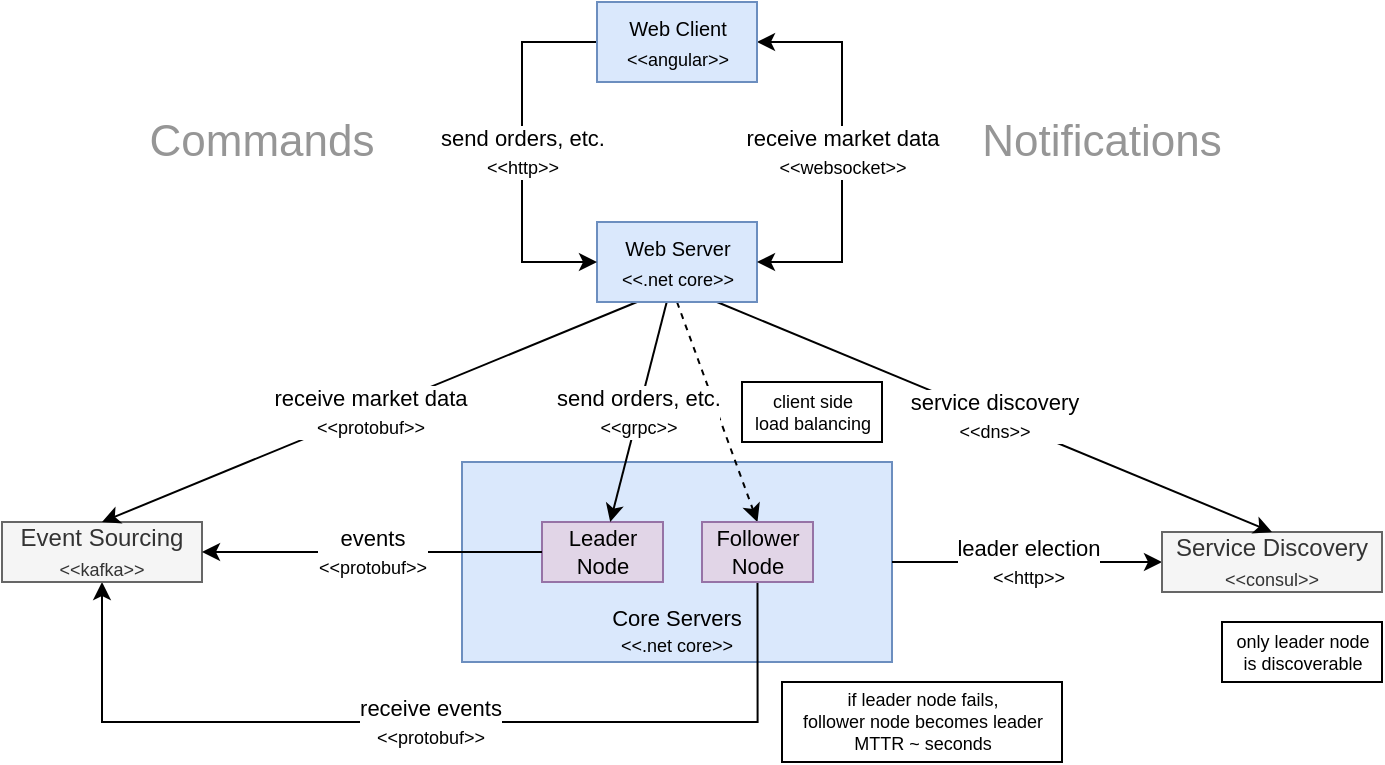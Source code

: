 <mxfile version="12.4.2" type="device" pages="1"><diagram id="Do3I_dB0Byw9k5aNOMlr" name="Page-1"><mxGraphModel dx="1086" dy="626" grid="1" gridSize="10" guides="1" tooltips="1" connect="1" arrows="1" fold="1" page="1" pageScale="1" pageWidth="850" pageHeight="1100" math="0" shadow="0"><root><mxCell id="26Tkt1SX4RWDUsRNZ5fc-0"/><mxCell id="26Tkt1SX4RWDUsRNZ5fc-1" parent="26Tkt1SX4RWDUsRNZ5fc-0"/><mxCell id="5r2bD59Debt_8kUYfFhQ-0" value="&lt;div style=&quot;font-size: 11px&quot;&gt;Core Servers&lt;/div&gt;&lt;div&gt;&lt;font style=&quot;font-size: 9px&quot;&gt;&amp;lt;&amp;lt;.net core&amp;gt;&amp;gt;&lt;/font&gt;&lt;/div&gt;" style="rounded=0;whiteSpace=wrap;html=1;verticalAlign=bottom;align=center;fontSize=11;fillColor=#dae8fc;strokeColor=#6c8ebf;" vertex="1" parent="26Tkt1SX4RWDUsRNZ5fc-1"><mxGeometry x="330" y="280" width="215" height="100" as="geometry"/></mxCell><mxCell id="NJPtc7_lpamsqaWPI-g_-6" value="" style="rounded=0;orthogonalLoop=1;jettySize=auto;html=1;startArrow=none;startFill=0;exitX=0.5;exitY=1;exitDx=0;exitDy=0;entryX=0.5;entryY=0;entryDx=0;entryDy=0;dashed=1;" edge="1" parent="26Tkt1SX4RWDUsRNZ5fc-1" source="9Ogcp-pSUHvOjcsZa_A0-0" target="5r2bD59Debt_8kUYfFhQ-2"><mxGeometry relative="1" as="geometry"><mxPoint x="442.362" y="210" as="sourcePoint"/><mxPoint x="414.103" y="320" as="targetPoint"/></mxGeometry></mxCell><mxCell id="1rHFNoysqA6lKvcze4K4-2" value="leader election&lt;br&gt;&lt;font style=&quot;font-size: 9px&quot;&gt;&amp;lt;&amp;lt;http&amp;gt;&amp;gt;&lt;/font&gt;" style="edgeStyle=orthogonalEdgeStyle;rounded=0;orthogonalLoop=1;jettySize=auto;html=1;" edge="1" parent="26Tkt1SX4RWDUsRNZ5fc-1" source="5r2bD59Debt_8kUYfFhQ-0" target="1rHFNoysqA6lKvcze4K4-1"><mxGeometry relative="1" as="geometry"/></mxCell><mxCell id="5r2bD59Debt_8kUYfFhQ-1" value="Leader&lt;br&gt;Node" style="rounded=0;whiteSpace=wrap;html=1;fontSize=11;align=center;fillColor=#e1d5e7;strokeColor=#9673a6;" vertex="1" parent="26Tkt1SX4RWDUsRNZ5fc-1"><mxGeometry x="370" y="310" width="60.5" height="30" as="geometry"/></mxCell><mxCell id="NJPtc7_lpamsqaWPI-g_-5" value="receive events&lt;br&gt;&lt;font style=&quot;font-size: 9px&quot;&gt;&amp;lt;&amp;lt;protobuf&amp;gt;&amp;gt;&lt;/font&gt;" style="edgeStyle=orthogonalEdgeStyle;rounded=0;orthogonalLoop=1;jettySize=auto;html=1;exitX=0.5;exitY=1;exitDx=0;exitDy=0;entryX=0.5;entryY=1;entryDx=0;entryDy=0;startArrow=none;startFill=0;" edge="1" parent="26Tkt1SX4RWDUsRNZ5fc-1" source="5r2bD59Debt_8kUYfFhQ-2" target="1rHFNoysqA6lKvcze4K4-0"><mxGeometry relative="1" as="geometry"><Array as="points"><mxPoint x="478" y="410"/><mxPoint x="150" y="410"/></Array></mxGeometry></mxCell><mxCell id="5r2bD59Debt_8kUYfFhQ-2" value="Follower&lt;br&gt;Node" style="rounded=0;whiteSpace=wrap;html=1;fontSize=11;align=center;fillColor=#e1d5e7;strokeColor=#9673a6;" vertex="1" parent="26Tkt1SX4RWDUsRNZ5fc-1"><mxGeometry x="450" y="310" width="55.5" height="30" as="geometry"/></mxCell><mxCell id="1rHFNoysqA6lKvcze4K4-0" value="&lt;div&gt;Event Sourcing&lt;/div&gt;&lt;div&gt;&lt;font style=&quot;font-size: 9px&quot;&gt;&amp;lt;&amp;lt;kafka&amp;gt;&amp;gt;&lt;/font&gt;&lt;br&gt;&lt;/div&gt;" style="rounded=0;whiteSpace=wrap;html=1;fillColor=#f5f5f5;strokeColor=#666666;fontColor=#333333;" vertex="1" parent="26Tkt1SX4RWDUsRNZ5fc-1"><mxGeometry x="100" y="310" width="100" height="30" as="geometry"/></mxCell><mxCell id="1rHFNoysqA6lKvcze4K4-1" value="&lt;div&gt;Service Discovery&lt;/div&gt;&lt;div&gt;&lt;font style=&quot;font-size: 9px&quot;&gt;&amp;lt;&amp;lt;consul&amp;gt;&amp;gt;&lt;/font&gt;&lt;br&gt;&lt;/div&gt;" style="rounded=0;whiteSpace=wrap;html=1;fillColor=#f5f5f5;strokeColor=#666666;fontColor=#333333;" vertex="1" parent="26Tkt1SX4RWDUsRNZ5fc-1"><mxGeometry x="680" y="315" width="110" height="30" as="geometry"/></mxCell><mxCell id="NJPtc7_lpamsqaWPI-g_-1" value="send orders, etc.&lt;br&gt;&lt;font style=&quot;font-size: 9px&quot;&gt;&amp;lt;&amp;lt;grpc&amp;gt;&amp;gt;&lt;/font&gt;" style="rounded=0;orthogonalLoop=1;jettySize=auto;html=1;startArrow=none;startFill=0;" edge="1" parent="26Tkt1SX4RWDUsRNZ5fc-1" source="9Ogcp-pSUHvOjcsZa_A0-0" target="5r2bD59Debt_8kUYfFhQ-1"><mxGeometry relative="1" as="geometry"/></mxCell><mxCell id="NJPtc7_lpamsqaWPI-g_-2" value="service discovery&lt;br&gt;&lt;font style=&quot;font-size: 9px&quot;&gt;&amp;lt;&amp;lt;dns&amp;gt;&amp;gt;&lt;/font&gt;" style="rounded=0;orthogonalLoop=1;jettySize=auto;html=1;exitX=0.75;exitY=1;exitDx=0;exitDy=0;entryX=0.5;entryY=0;entryDx=0;entryDy=0;startArrow=none;startFill=0;" edge="1" parent="26Tkt1SX4RWDUsRNZ5fc-1" source="9Ogcp-pSUHvOjcsZa_A0-0" target="1rHFNoysqA6lKvcze4K4-1"><mxGeometry relative="1" as="geometry"/></mxCell><mxCell id="NJPtc7_lpamsqaWPI-g_-4" value="receive market data&lt;br&gt;&lt;font style=&quot;font-size: 9px&quot;&gt;&amp;lt;&amp;lt;protobuf&amp;gt;&amp;gt;&lt;/font&gt;" style="edgeStyle=none;rounded=0;orthogonalLoop=1;jettySize=auto;html=1;exitX=0.25;exitY=1;exitDx=0;exitDy=0;entryX=0.5;entryY=0;entryDx=0;entryDy=0;startArrow=none;startFill=0;" edge="1" parent="26Tkt1SX4RWDUsRNZ5fc-1" source="9Ogcp-pSUHvOjcsZa_A0-0" target="1rHFNoysqA6lKvcze4K4-0"><mxGeometry relative="1" as="geometry"/></mxCell><mxCell id="9Ogcp-pSUHvOjcsZa_A0-0" value="&lt;div&gt;&lt;font style=&quot;font-size: 10px&quot;&gt;Web Server&lt;/font&gt;&lt;/div&gt;&lt;div&gt;&lt;font style=&quot;font-size: 9px&quot;&gt;&amp;lt;&amp;lt;.net core&amp;gt;&amp;gt;&lt;/font&gt;&lt;br&gt;&lt;/div&gt;" style="rounded=0;whiteSpace=wrap;html=1;fillColor=#dae8fc;strokeColor=#6c8ebf;" vertex="1" parent="26Tkt1SX4RWDUsRNZ5fc-1"><mxGeometry x="397.5" y="160" width="80" height="40" as="geometry"/></mxCell><mxCell id="9Ogcp-pSUHvOjcsZa_A0-2" value="send orders, etc.&lt;br&gt;&lt;font&gt;&lt;font style=&quot;font-size: 9px&quot;&gt;&amp;lt;&amp;lt;http&amp;gt;&amp;gt;&lt;/font&gt;&lt;br&gt;&lt;/font&gt;" style="edgeStyle=orthogonalEdgeStyle;rounded=0;orthogonalLoop=1;jettySize=auto;html=1;entryX=0;entryY=0.5;entryDx=0;entryDy=0;exitX=0;exitY=0.5;exitDx=0;exitDy=0;" edge="1" parent="26Tkt1SX4RWDUsRNZ5fc-1" source="9Ogcp-pSUHvOjcsZa_A0-1" target="9Ogcp-pSUHvOjcsZa_A0-0"><mxGeometry relative="1" as="geometry"><mxPoint x="438" y="90" as="sourcePoint"/><mxPoint x="438" y="160" as="targetPoint"/><Array as="points"><mxPoint x="360" y="70"/><mxPoint x="360" y="180"/></Array></mxGeometry></mxCell><mxCell id="NJPtc7_lpamsqaWPI-g_-0" value="receive market data&lt;br&gt;&lt;font style=&quot;font-size: 9px&quot;&gt;&amp;lt;&amp;lt;websocket&amp;gt;&amp;gt;&lt;/font&gt;" style="edgeStyle=orthogonalEdgeStyle;rounded=0;orthogonalLoop=1;jettySize=auto;html=1;exitX=1;exitY=0.5;exitDx=0;exitDy=0;entryX=1;entryY=0.5;entryDx=0;entryDy=0;startArrow=classic;startFill=1;" edge="1" parent="26Tkt1SX4RWDUsRNZ5fc-1" source="9Ogcp-pSUHvOjcsZa_A0-1" target="9Ogcp-pSUHvOjcsZa_A0-0"><mxGeometry relative="1" as="geometry"><Array as="points"><mxPoint x="520" y="70"/><mxPoint x="520" y="180"/></Array></mxGeometry></mxCell><mxCell id="9Ogcp-pSUHvOjcsZa_A0-1" value="&lt;div&gt;&lt;font style=&quot;font-size: 10px&quot;&gt;Web Client&lt;/font&gt;&lt;/div&gt;&lt;div&gt;&lt;font style=&quot;font-size: 9px&quot;&gt;&amp;lt;&amp;lt;angular&amp;gt;&amp;gt;&lt;/font&gt;&lt;br&gt;&lt;/div&gt;" style="rounded=0;whiteSpace=wrap;html=1;fillColor=#dae8fc;strokeColor=#6c8ebf;" vertex="1" parent="26Tkt1SX4RWDUsRNZ5fc-1"><mxGeometry x="397.5" y="50" width="80" height="40" as="geometry"/></mxCell><mxCell id="NJPtc7_lpamsqaWPI-g_-3" value="events&lt;br&gt;&lt;font style=&quot;font-size: 9px&quot;&gt;&amp;lt;&amp;lt;protobuf&amp;gt;&amp;gt;&lt;/font&gt;" style="edgeStyle=none;rounded=0;orthogonalLoop=1;jettySize=auto;html=1;exitX=0;exitY=0.5;exitDx=0;exitDy=0;entryX=1;entryY=0.5;entryDx=0;entryDy=0;startArrow=none;startFill=0;" edge="1" parent="26Tkt1SX4RWDUsRNZ5fc-1" source="5r2bD59Debt_8kUYfFhQ-1" target="1rHFNoysqA6lKvcze4K4-0"><mxGeometry relative="1" as="geometry"/></mxCell><mxCell id="i9cNiojZ4PPfUFxDK-0x-0" value="client side&lt;br&gt;load balancing" style="text;html=1;align=center;verticalAlign=middle;resizable=0;points=[];;autosize=1;fontSize=9;strokeColor=#000000;" vertex="1" parent="26Tkt1SX4RWDUsRNZ5fc-1"><mxGeometry x="470" y="240" width="70" height="30" as="geometry"/></mxCell><mxCell id="i9cNiojZ4PPfUFxDK-0x-1" value="only leader node&lt;br&gt;is discoverable" style="text;html=1;align=center;verticalAlign=middle;resizable=0;points=[];;autosize=1;fontSize=9;strokeColor=#000000;" vertex="1" parent="26Tkt1SX4RWDUsRNZ5fc-1"><mxGeometry x="710" y="360" width="80" height="30" as="geometry"/></mxCell><mxCell id="i9cNiojZ4PPfUFxDK-0x-2" value="if leader node fails,&lt;br&gt;follower node becomes leader&lt;br&gt;MTTR ~ seconds" style="text;html=1;align=center;verticalAlign=middle;resizable=0;points=[];;autosize=1;fontSize=9;strokeColor=#000000;" vertex="1" parent="26Tkt1SX4RWDUsRNZ5fc-1"><mxGeometry x="490" y="390" width="140" height="40" as="geometry"/></mxCell><mxCell id="nMOjucQZOcuU8GOkUtI3-0" value="Commands" style="text;html=1;strokeColor=none;fillColor=none;align=center;verticalAlign=middle;whiteSpace=wrap;rounded=0;fontSize=22;fontColor=#969696;" vertex="1" parent="26Tkt1SX4RWDUsRNZ5fc-1"><mxGeometry x="210" y="110" width="40" height="20" as="geometry"/></mxCell><mxCell id="CqfITMYBTRHIJW9EpWYO-0" value="Notifications" style="text;html=1;strokeColor=none;fillColor=none;align=center;verticalAlign=middle;whiteSpace=wrap;rounded=0;fontSize=22;fontColor=#969696;" vertex="1" parent="26Tkt1SX4RWDUsRNZ5fc-1"><mxGeometry x="630" y="110" width="40" height="20" as="geometry"/></mxCell></root></mxGraphModel></diagram></mxfile>
